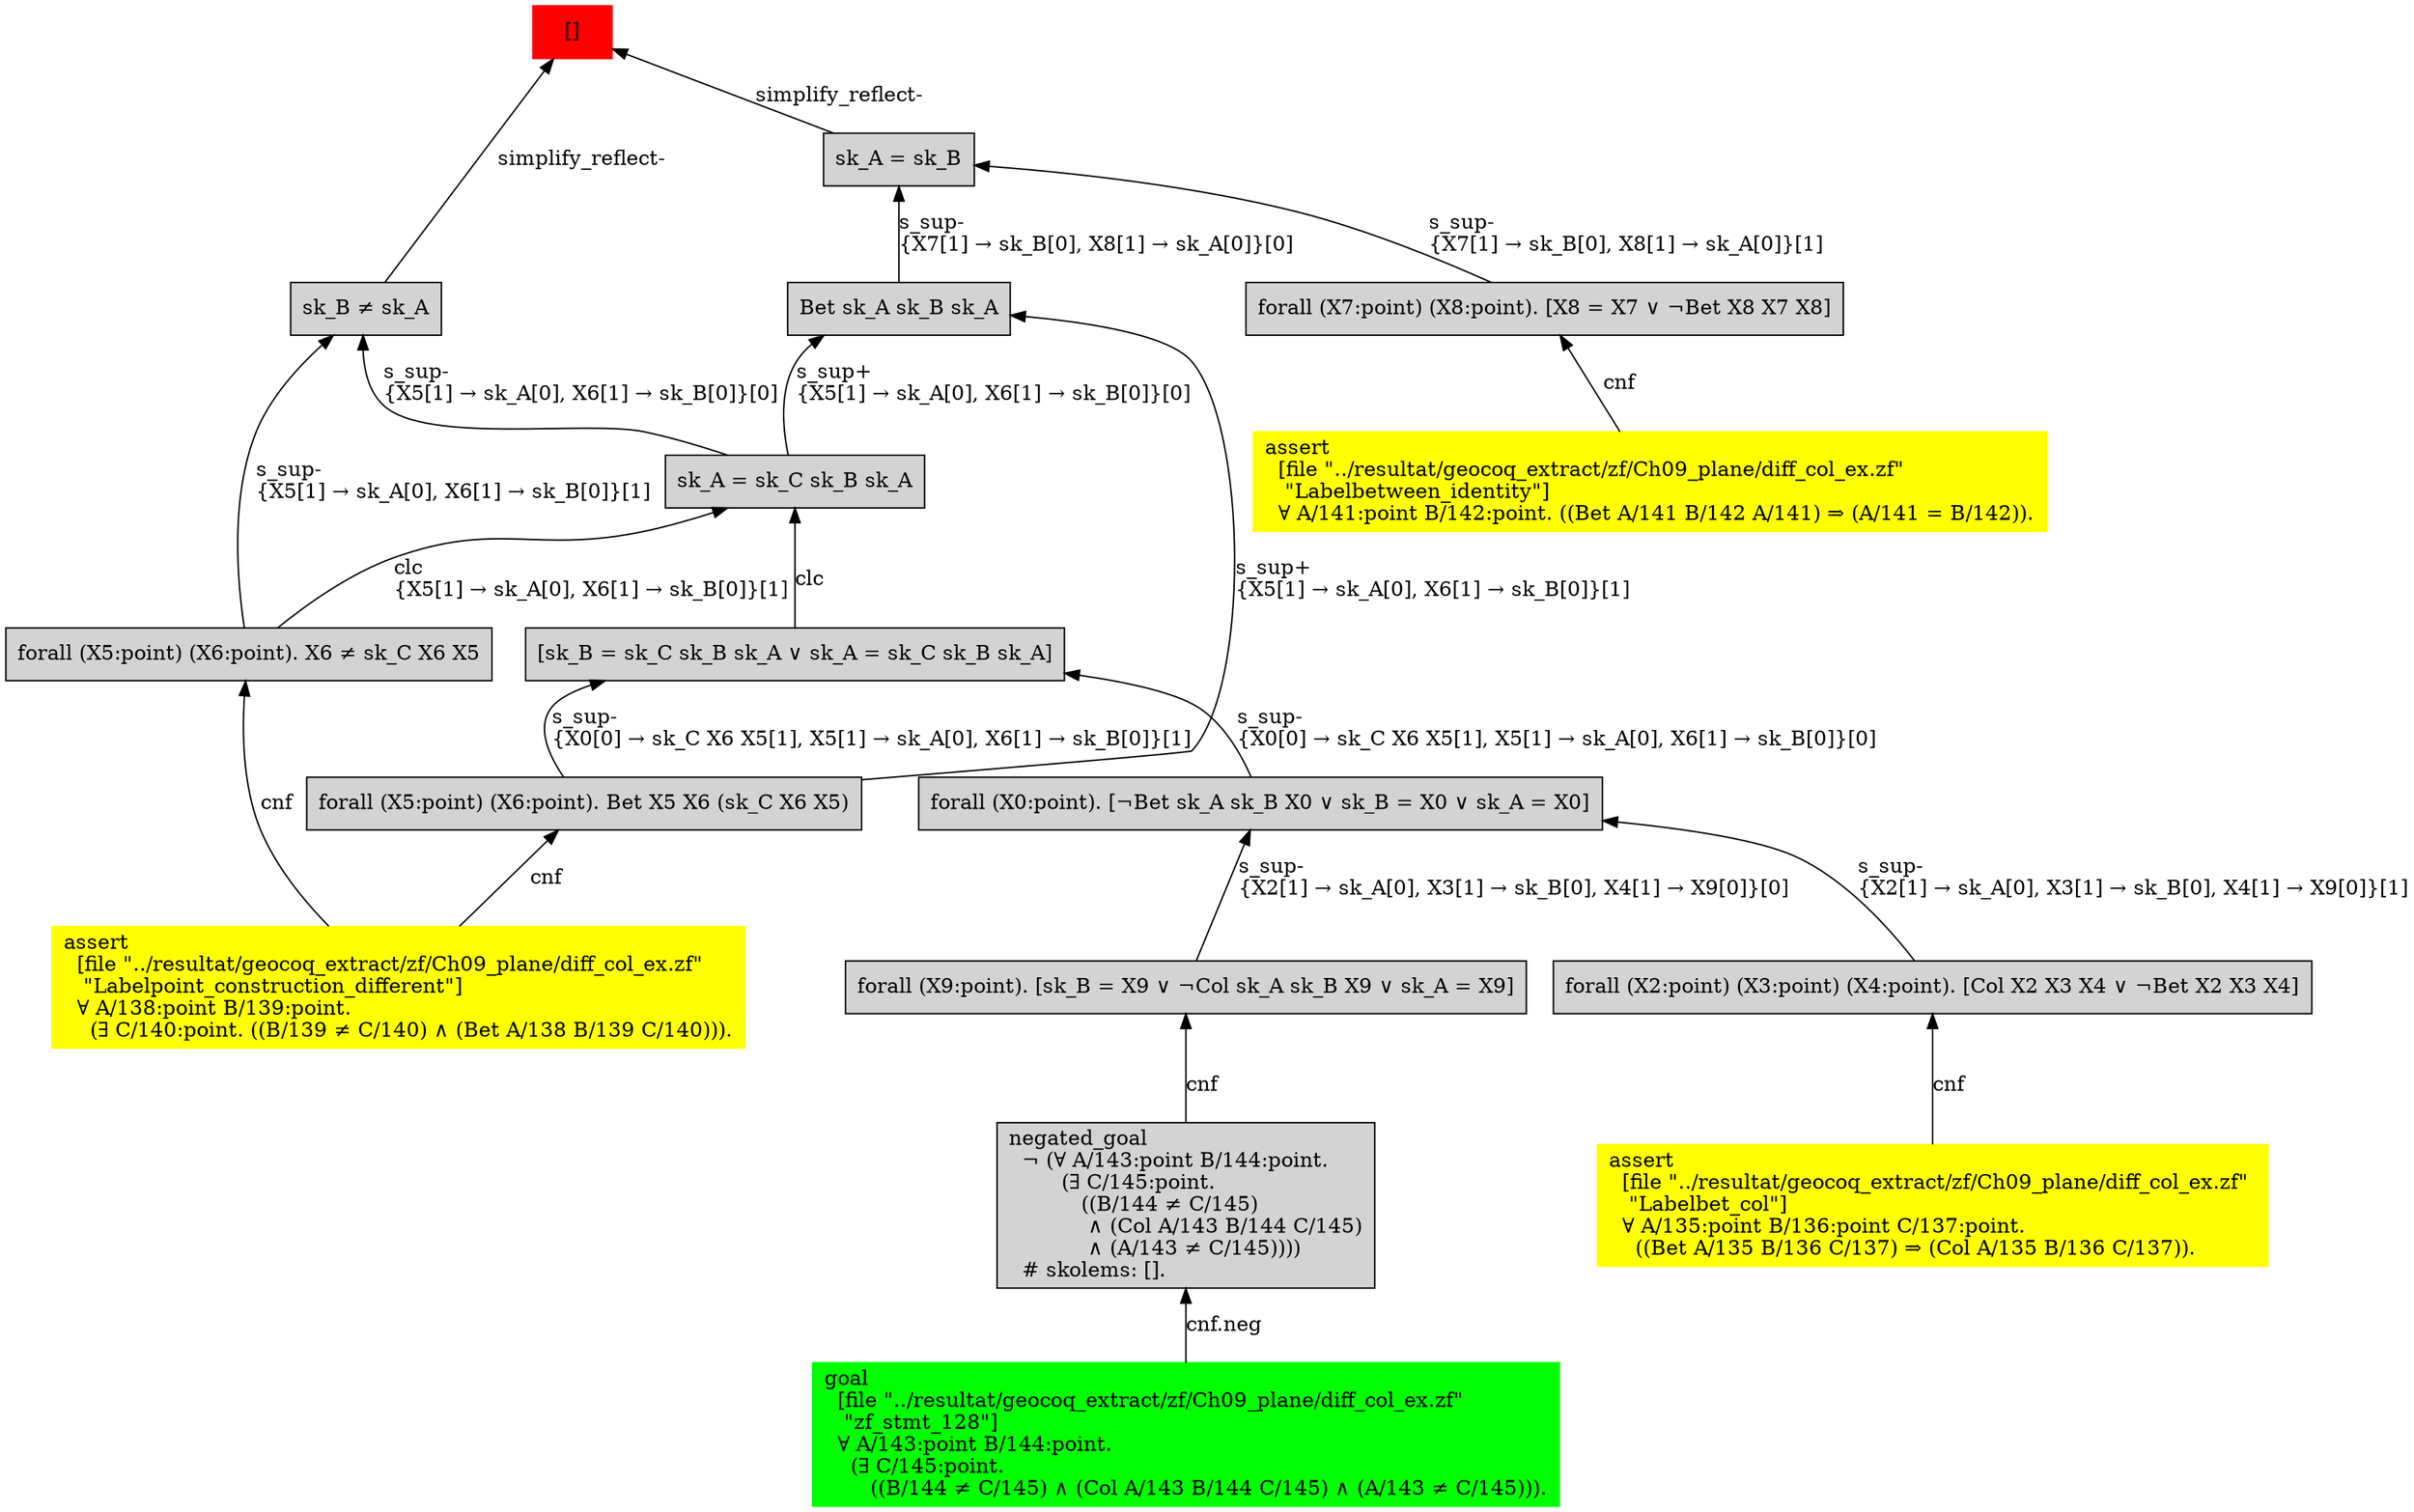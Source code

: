 digraph "unsat_graph" {
  vertex_0 [color=red, label="[]", shape=box, style=filled];
  vertex_0 -> vertex_1 [label="simplify_reflect-", dir="back"];
  vertex_1 [shape=box, label="sk_B ≠ sk_A\l", style=filled];
  vertex_1 -> vertex_2 [label="s_sup-\l\{X5[1] → sk_A[0], X6[1] → sk_B[0]\}[1]\l", dir="back"];
  vertex_2 [shape=box, label="forall (X5:point) (X6:point). X6 ≠ sk_C X6 X5\l", style=filled];
  vertex_2 -> vertex_3 [label="cnf", dir="back"];
  vertex_3 [color=yellow, shape=box, label="assert\l  [file \"../resultat/geocoq_extract/zf/Ch09_plane/diff_col_ex.zf\" \l   \"Labelpoint_construction_different\"]\l  ∀ A/138:point B/139:point.\l    (∃ C/140:point. ((B/139 ≠ C/140) ∧ (Bet A/138 B/139 C/140))).\l", style=filled];
  vertex_1 -> vertex_4 [label="s_sup-\l\{X5[1] → sk_A[0], X6[1] → sk_B[0]\}[0]\l", dir="back"];
  vertex_4 [shape=box, label="sk_A = sk_C sk_B sk_A\l", style=filled];
  vertex_4 -> vertex_2 [label="clc\l\{X5[1] → sk_A[0], X6[1] → sk_B[0]\}[1]\l", dir="back"];
  vertex_4 -> vertex_5 [label="clc", dir="back"];
  vertex_5 [shape=box, label="[sk_B = sk_C sk_B sk_A ∨ sk_A = sk_C sk_B sk_A]\l", style=filled];
  vertex_5 -> vertex_6 [label="s_sup-\l\{X0[0] → sk_C X6 X5[1], X5[1] → sk_A[0], X6[1] → sk_B[0]\}[0]\l", dir="back"];
  vertex_6 [shape=box, label="forall (X0:point). [¬Bet sk_A sk_B X0 ∨ sk_B = X0 ∨ sk_A = X0]\l", style=filled];
  vertex_6 -> vertex_7 [label="s_sup-\l\{X2[1] → sk_A[0], X3[1] → sk_B[0], X4[1] → X9[0]\}[0]\l", dir="back"];
  vertex_7 [shape=box, label="forall (X9:point). [sk_B = X9 ∨ ¬Col sk_A sk_B X9 ∨ sk_A = X9]\l", style=filled];
  vertex_7 -> vertex_8 [label="cnf", dir="back"];
  vertex_8 [shape=box, label="negated_goal\l  ¬ (∀ A/143:point B/144:point.\l        (∃ C/145:point.\l           ((B/144 ≠ C/145)\l            ∧ (Col A/143 B/144 C/145)\l            ∧ (A/143 ≠ C/145))))\l  # skolems: [].\l", style=filled];
  vertex_8 -> vertex_9 [label="cnf.neg", dir="back"];
  vertex_9 [color=green, shape=box, label="goal\l  [file \"../resultat/geocoq_extract/zf/Ch09_plane/diff_col_ex.zf\" \l   \"zf_stmt_128\"]\l  ∀ A/143:point B/144:point.\l    (∃ C/145:point.\l       ((B/144 ≠ C/145) ∧ (Col A/143 B/144 C/145) ∧ (A/143 ≠ C/145))).\l", style=filled];
  vertex_6 -> vertex_10 [label="s_sup-\l\{X2[1] → sk_A[0], X3[1] → sk_B[0], X4[1] → X9[0]\}[1]\l", dir="back"];
  vertex_10 [shape=box, label="forall (X2:point) (X3:point) (X4:point). [Col X2 X3 X4 ∨ ¬Bet X2 X3 X4]\l", style=filled];
  vertex_10 -> vertex_11 [label="cnf", dir="back"];
  vertex_11 [color=yellow, shape=box, label="assert\l  [file \"../resultat/geocoq_extract/zf/Ch09_plane/diff_col_ex.zf\" \l   \"Labelbet_col\"]\l  ∀ A/135:point B/136:point C/137:point.\l    ((Bet A/135 B/136 C/137) ⇒ (Col A/135 B/136 C/137)).\l", style=filled];
  vertex_5 -> vertex_12 [label="s_sup-\l\{X0[0] → sk_C X6 X5[1], X5[1] → sk_A[0], X6[1] → sk_B[0]\}[1]\l", dir="back"];
  vertex_12 [shape=box, label="forall (X5:point) (X6:point). Bet X5 X6 (sk_C X6 X5)\l", style=filled];
  vertex_12 -> vertex_3 [label="cnf", dir="back"];
  vertex_0 -> vertex_13 [label="simplify_reflect-", dir="back"];
  vertex_13 [shape=box, label="sk_A = sk_B\l", style=filled];
  vertex_13 -> vertex_14 [label="s_sup-\l\{X7[1] → sk_B[0], X8[1] → sk_A[0]\}[1]\l", dir="back"];
  vertex_14 [shape=box, label="forall (X7:point) (X8:point). [X8 = X7 ∨ ¬Bet X8 X7 X8]\l", style=filled];
  vertex_14 -> vertex_15 [label="cnf", dir="back"];
  vertex_15 [color=yellow, shape=box, label="assert\l  [file \"../resultat/geocoq_extract/zf/Ch09_plane/diff_col_ex.zf\" \l   \"Labelbetween_identity\"]\l  ∀ A/141:point B/142:point. ((Bet A/141 B/142 A/141) ⇒ (A/141 = B/142)).\l", style=filled];
  vertex_13 -> vertex_16 [label="s_sup-\l\{X7[1] → sk_B[0], X8[1] → sk_A[0]\}[0]\l", dir="back"];
  vertex_16 [shape=box, label="Bet sk_A sk_B sk_A\l", style=filled];
  vertex_16 -> vertex_12 [label="s_sup+\l\{X5[1] → sk_A[0], X6[1] → sk_B[0]\}[1]\l", dir="back"];
  vertex_16 -> vertex_4 [label="s_sup+\l\{X5[1] → sk_A[0], X6[1] → sk_B[0]\}[0]\l", dir="back"];
  }


